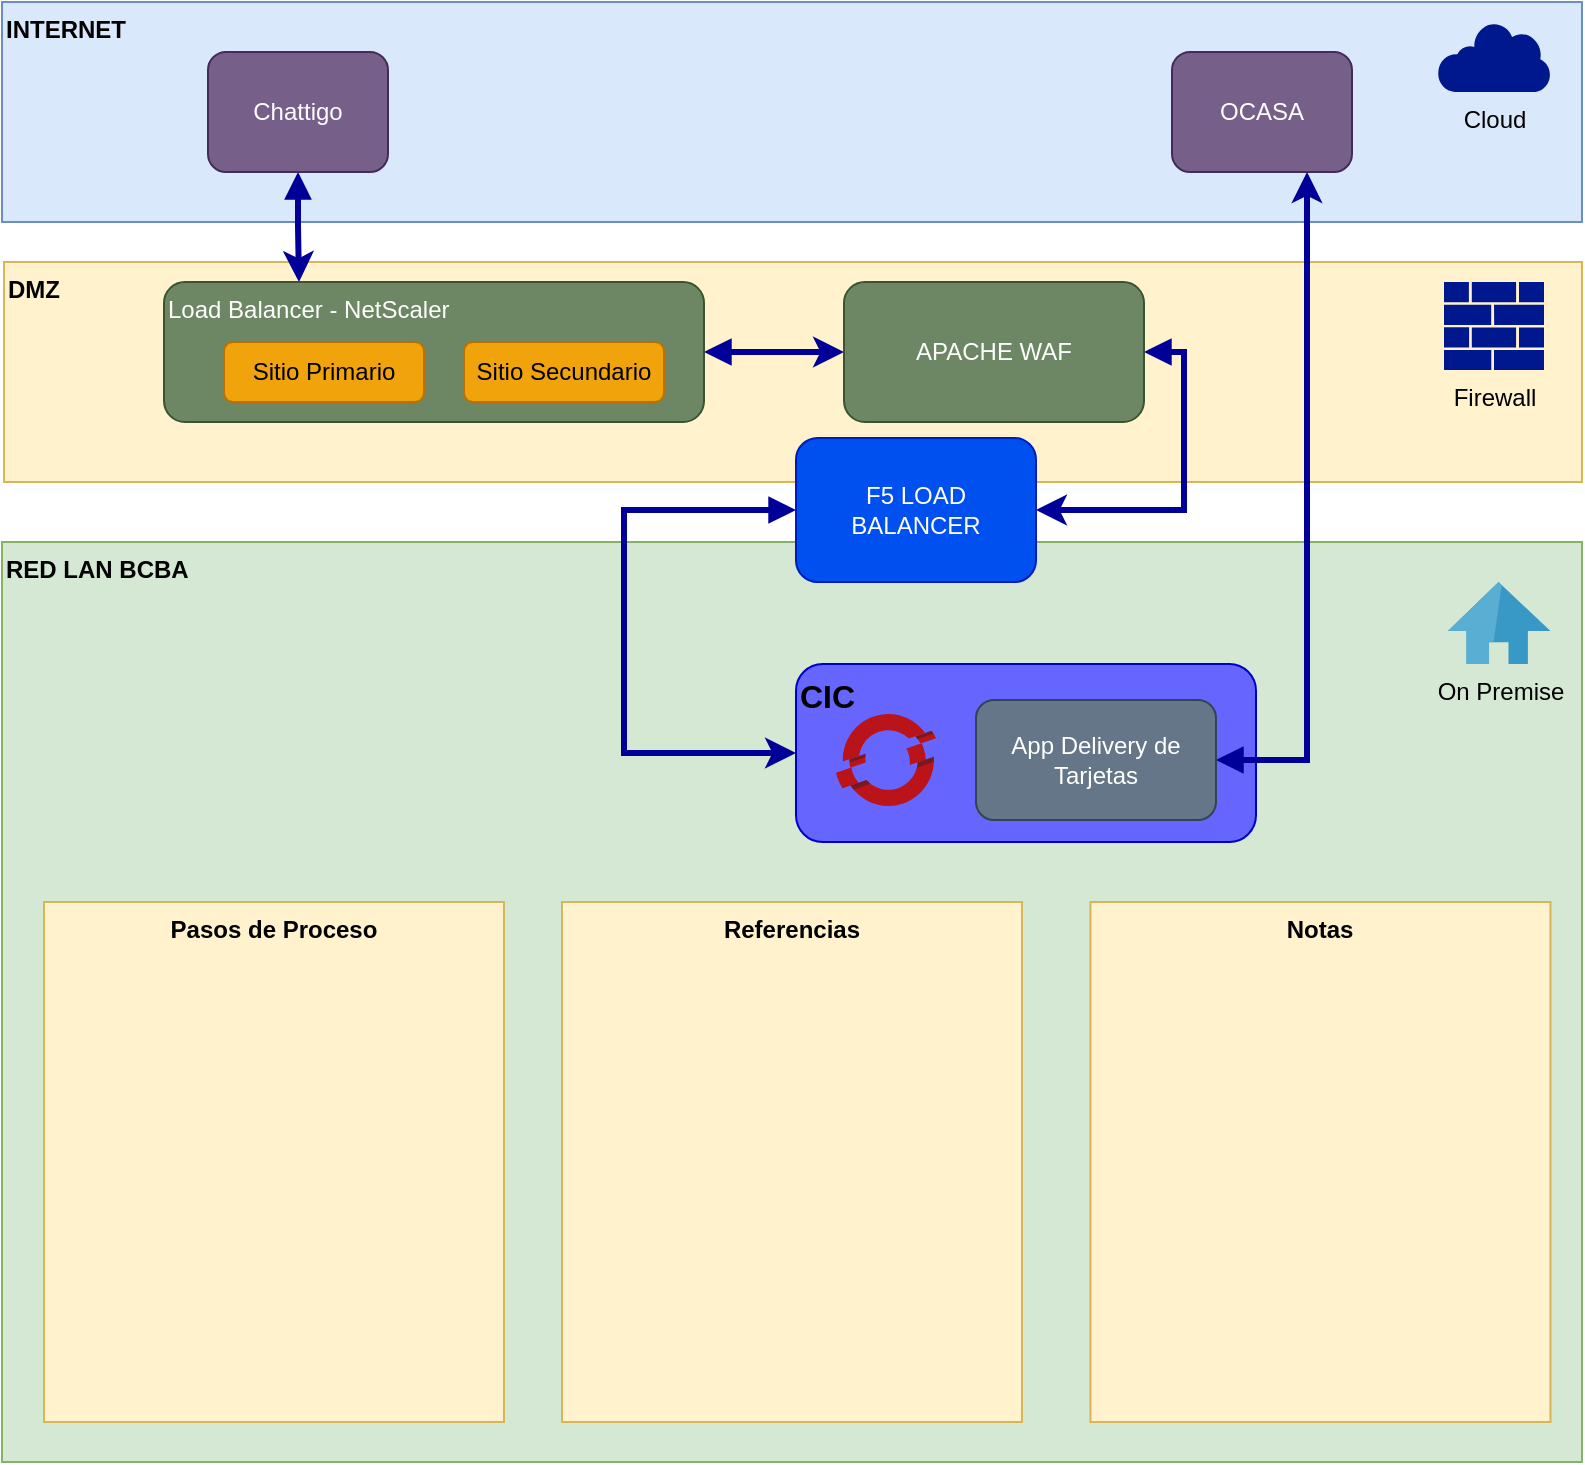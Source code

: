 <mxfile version="20.0.1" type="github">
  <diagram id="IgIcTEom2VTuXE_4CX7P" name="Page-1">
    <mxGraphModel dx="966" dy="508" grid="1" gridSize="10" guides="1" tooltips="1" connect="1" arrows="1" fold="1" page="1" pageScale="1" pageWidth="827" pageHeight="1169" math="0" shadow="0">
      <root>
        <mxCell id="0" />
        <mxCell id="1" parent="0" />
        <mxCell id="pf-OsfsRtC7pU7ZfOex2-2" value="INTERNET" style="rounded=0;whiteSpace=wrap;html=1;align=left;verticalAlign=top;fontStyle=1;labelBackgroundColor=none;fillColor=#dae8fc;strokeColor=#6c8ebf;" vertex="1" parent="1">
          <mxGeometry x="19" y="30" width="790" height="110" as="geometry" />
        </mxCell>
        <mxCell id="pf-OsfsRtC7pU7ZfOex2-3" value="DMZ" style="rounded=0;whiteSpace=wrap;html=1;align=left;verticalAlign=top;fontStyle=1;fillColor=#fff2cc;strokeColor=#d6b656;" vertex="1" parent="1">
          <mxGeometry x="20" y="160" width="789" height="110" as="geometry" />
        </mxCell>
        <mxCell id="pf-OsfsRtC7pU7ZfOex2-4" value="RED LAN BCBA" style="rounded=0;whiteSpace=wrap;html=1;fontStyle=1;align=left;verticalAlign=top;fillColor=#d5e8d4;strokeColor=#82b366;" vertex="1" parent="1">
          <mxGeometry x="19" y="300" width="790" height="460" as="geometry" />
        </mxCell>
        <mxCell id="pf-OsfsRtC7pU7ZfOex2-7" value="On Premise" style="sketch=0;aspect=fixed;html=1;points=[];align=center;image;fontSize=12;image=img/lib/mscae/Azure_Home.svg;labelBackgroundColor=none;" vertex="1" parent="1">
          <mxGeometry x="741.98" y="320" width="51.25" height="41" as="geometry" />
        </mxCell>
        <mxCell id="pf-OsfsRtC7pU7ZfOex2-8" value="Cloud" style="sketch=0;aspect=fixed;pointerEvents=1;shadow=0;dashed=0;html=1;strokeColor=none;labelPosition=center;verticalLabelPosition=bottom;verticalAlign=top;align=center;fillColor=#00188D;shape=mxgraph.mscae.enterprise.internet" vertex="1" parent="1">
          <mxGeometry x="736.78" y="40" width="56.45" height="35" as="geometry" />
        </mxCell>
        <mxCell id="pf-OsfsRtC7pU7ZfOex2-9" value="Firewall&lt;br&gt;" style="sketch=0;aspect=fixed;pointerEvents=1;shadow=0;dashed=0;html=1;strokeColor=none;labelPosition=center;verticalLabelPosition=bottom;verticalAlign=top;align=center;fillColor=#00188D;shape=mxgraph.mscae.enterprise.firewall" vertex="1" parent="1">
          <mxGeometry x="740" y="170" width="50" height="44" as="geometry" />
        </mxCell>
        <mxCell id="pf-OsfsRtC7pU7ZfOex2-24" style="edgeStyle=orthogonalEdgeStyle;rounded=0;orthogonalLoop=1;jettySize=auto;html=1;exitX=0.5;exitY=1;exitDx=0;exitDy=0;entryX=0.25;entryY=0;entryDx=0;entryDy=0;fontSize=12;startArrow=block;startFill=1;sourcePerimeterSpacing=3;targetPerimeterSpacing=3;strokeColor=#000099;strokeWidth=3;" edge="1" parent="1" source="pf-OsfsRtC7pU7ZfOex2-11" target="pf-OsfsRtC7pU7ZfOex2-13">
          <mxGeometry relative="1" as="geometry" />
        </mxCell>
        <mxCell id="pf-OsfsRtC7pU7ZfOex2-11" value="Chattigo" style="rounded=1;whiteSpace=wrap;html=1;fillColor=#76608a;fontColor=#ffffff;strokeColor=#432D57;" vertex="1" parent="1">
          <mxGeometry x="122" y="55" width="90" height="60" as="geometry" />
        </mxCell>
        <mxCell id="pf-OsfsRtC7pU7ZfOex2-12" value="OCASA" style="rounded=1;whiteSpace=wrap;html=1;fillColor=#76608a;fontColor=#ffffff;strokeColor=#432D57;" vertex="1" parent="1">
          <mxGeometry x="604" y="55" width="90" height="60" as="geometry" />
        </mxCell>
        <mxCell id="pf-OsfsRtC7pU7ZfOex2-25" style="edgeStyle=orthogonalEdgeStyle;rounded=0;orthogonalLoop=1;jettySize=auto;html=1;exitX=1;exitY=0.5;exitDx=0;exitDy=0;entryX=0;entryY=0.5;entryDx=0;entryDy=0;fontSize=12;startArrow=block;startFill=1;sourcePerimeterSpacing=3;targetPerimeterSpacing=3;strokeColor=#000099;strokeWidth=3;" edge="1" parent="1" source="pf-OsfsRtC7pU7ZfOex2-13" target="pf-OsfsRtC7pU7ZfOex2-16">
          <mxGeometry relative="1" as="geometry" />
        </mxCell>
        <mxCell id="pf-OsfsRtC7pU7ZfOex2-13" value="Load Balancer - NetScaler" style="rounded=1;whiteSpace=wrap;html=1;align=left;verticalAlign=top;fillColor=#6d8764;fontColor=#ffffff;strokeColor=#3A5431;" vertex="1" parent="1">
          <mxGeometry x="100" y="170" width="270" height="70" as="geometry" />
        </mxCell>
        <mxCell id="pf-OsfsRtC7pU7ZfOex2-14" value="Sitio Primario" style="rounded=1;whiteSpace=wrap;html=1;fillColor=#f0a30a;fontColor=#000000;strokeColor=#BD7000;" vertex="1" parent="1">
          <mxGeometry x="130" y="200" width="100" height="30" as="geometry" />
        </mxCell>
        <mxCell id="pf-OsfsRtC7pU7ZfOex2-15" value="Sitio Secundario" style="rounded=1;whiteSpace=wrap;html=1;fillColor=#f0a30a;fontColor=#000000;strokeColor=#BD7000;" vertex="1" parent="1">
          <mxGeometry x="250" y="200" width="100" height="30" as="geometry" />
        </mxCell>
        <mxCell id="pf-OsfsRtC7pU7ZfOex2-26" style="edgeStyle=orthogonalEdgeStyle;rounded=0;orthogonalLoop=1;jettySize=auto;html=1;exitX=1;exitY=0.5;exitDx=0;exitDy=0;entryX=1;entryY=0.5;entryDx=0;entryDy=0;fontSize=12;startArrow=block;startFill=1;sourcePerimeterSpacing=3;targetPerimeterSpacing=3;strokeColor=#000099;strokeWidth=3;" edge="1" parent="1" source="pf-OsfsRtC7pU7ZfOex2-16" target="pf-OsfsRtC7pU7ZfOex2-18">
          <mxGeometry relative="1" as="geometry" />
        </mxCell>
        <mxCell id="pf-OsfsRtC7pU7ZfOex2-16" value="APACHE WAF" style="rounded=1;whiteSpace=wrap;html=1;fillColor=#6d8764;fontColor=#ffffff;strokeColor=#3A5431;" vertex="1" parent="1">
          <mxGeometry x="440" y="170" width="150" height="70" as="geometry" />
        </mxCell>
        <mxCell id="pf-OsfsRtC7pU7ZfOex2-27" style="edgeStyle=orthogonalEdgeStyle;rounded=0;orthogonalLoop=1;jettySize=auto;html=1;exitX=0;exitY=0.5;exitDx=0;exitDy=0;entryX=0;entryY=0.5;entryDx=0;entryDy=0;fontSize=12;startArrow=block;startFill=1;sourcePerimeterSpacing=3;targetPerimeterSpacing=3;strokeColor=#000099;strokeWidth=3;" edge="1" parent="1" source="pf-OsfsRtC7pU7ZfOex2-18" target="pf-OsfsRtC7pU7ZfOex2-19">
          <mxGeometry relative="1" as="geometry">
            <Array as="points">
              <mxPoint x="330" y="284" />
              <mxPoint x="330" y="406" />
            </Array>
          </mxGeometry>
        </mxCell>
        <mxCell id="pf-OsfsRtC7pU7ZfOex2-18" value="F5 LOAD BALANCER" style="rounded=1;whiteSpace=wrap;html=1;fillColor=#0050ef;fontColor=#ffffff;strokeColor=#001DBC;" vertex="1" parent="1">
          <mxGeometry x="416" y="248" width="120" height="72" as="geometry" />
        </mxCell>
        <mxCell id="pf-OsfsRtC7pU7ZfOex2-19" value="CIC" style="rounded=1;whiteSpace=wrap;html=1;align=left;verticalAlign=top;fontSize=16;fontStyle=1;fillColor=#6666FF;strokeColor=#0000CC;fontColor=#000000;" vertex="1" parent="1">
          <mxGeometry x="416" y="361" width="230" height="89" as="geometry" />
        </mxCell>
        <mxCell id="pf-OsfsRtC7pU7ZfOex2-20" value="" style="sketch=0;aspect=fixed;html=1;points=[];align=center;image;fontSize=12;image=img/lib/mscae/OpenShift.svg;" vertex="1" parent="1">
          <mxGeometry x="436" y="386" width="50" height="46" as="geometry" />
        </mxCell>
        <mxCell id="pf-OsfsRtC7pU7ZfOex2-23" style="edgeStyle=orthogonalEdgeStyle;rounded=0;orthogonalLoop=1;jettySize=auto;html=1;exitX=1;exitY=0.5;exitDx=0;exitDy=0;entryX=0.75;entryY=1;entryDx=0;entryDy=0;fontSize=12;targetPerimeterSpacing=3;sourcePerimeterSpacing=3;startArrow=block;startFill=1;strokeWidth=3;strokeColor=#000099;" edge="1" parent="1" source="pf-OsfsRtC7pU7ZfOex2-21" target="pf-OsfsRtC7pU7ZfOex2-12">
          <mxGeometry relative="1" as="geometry" />
        </mxCell>
        <mxCell id="pf-OsfsRtC7pU7ZfOex2-21" value="App Delivery de Tarjetas" style="rounded=1;whiteSpace=wrap;html=1;fontSize=12;fillColor=#647687;fontColor=#ffffff;strokeColor=#314354;" vertex="1" parent="1">
          <mxGeometry x="506" y="379" width="120" height="60" as="geometry" />
        </mxCell>
        <mxCell id="pf-OsfsRtC7pU7ZfOex2-28" value="Pasos de Proceso" style="rounded=0;whiteSpace=wrap;html=1;labelBackgroundColor=none;fontSize=12;fillColor=#fff2cc;strokeColor=#d6b656;align=center;verticalAlign=top;fontStyle=1" vertex="1" parent="1">
          <mxGeometry x="40" y="480" width="230" height="260" as="geometry" />
        </mxCell>
        <mxCell id="pf-OsfsRtC7pU7ZfOex2-29" value="Referencias" style="rounded=0;whiteSpace=wrap;html=1;labelBackgroundColor=none;fontSize=12;fillColor=#fff2cc;strokeColor=#d6b656;align=center;verticalAlign=top;fontStyle=1" vertex="1" parent="1">
          <mxGeometry x="299" y="480" width="230" height="260" as="geometry" />
        </mxCell>
        <mxCell id="pf-OsfsRtC7pU7ZfOex2-30" value="Notas" style="rounded=0;whiteSpace=wrap;html=1;labelBackgroundColor=none;fontSize=12;fillColor=#fff2cc;strokeColor=#d6b656;align=center;verticalAlign=top;fontStyle=1" vertex="1" parent="1">
          <mxGeometry x="563.23" y="480" width="230" height="260" as="geometry" />
        </mxCell>
      </root>
    </mxGraphModel>
  </diagram>
</mxfile>
